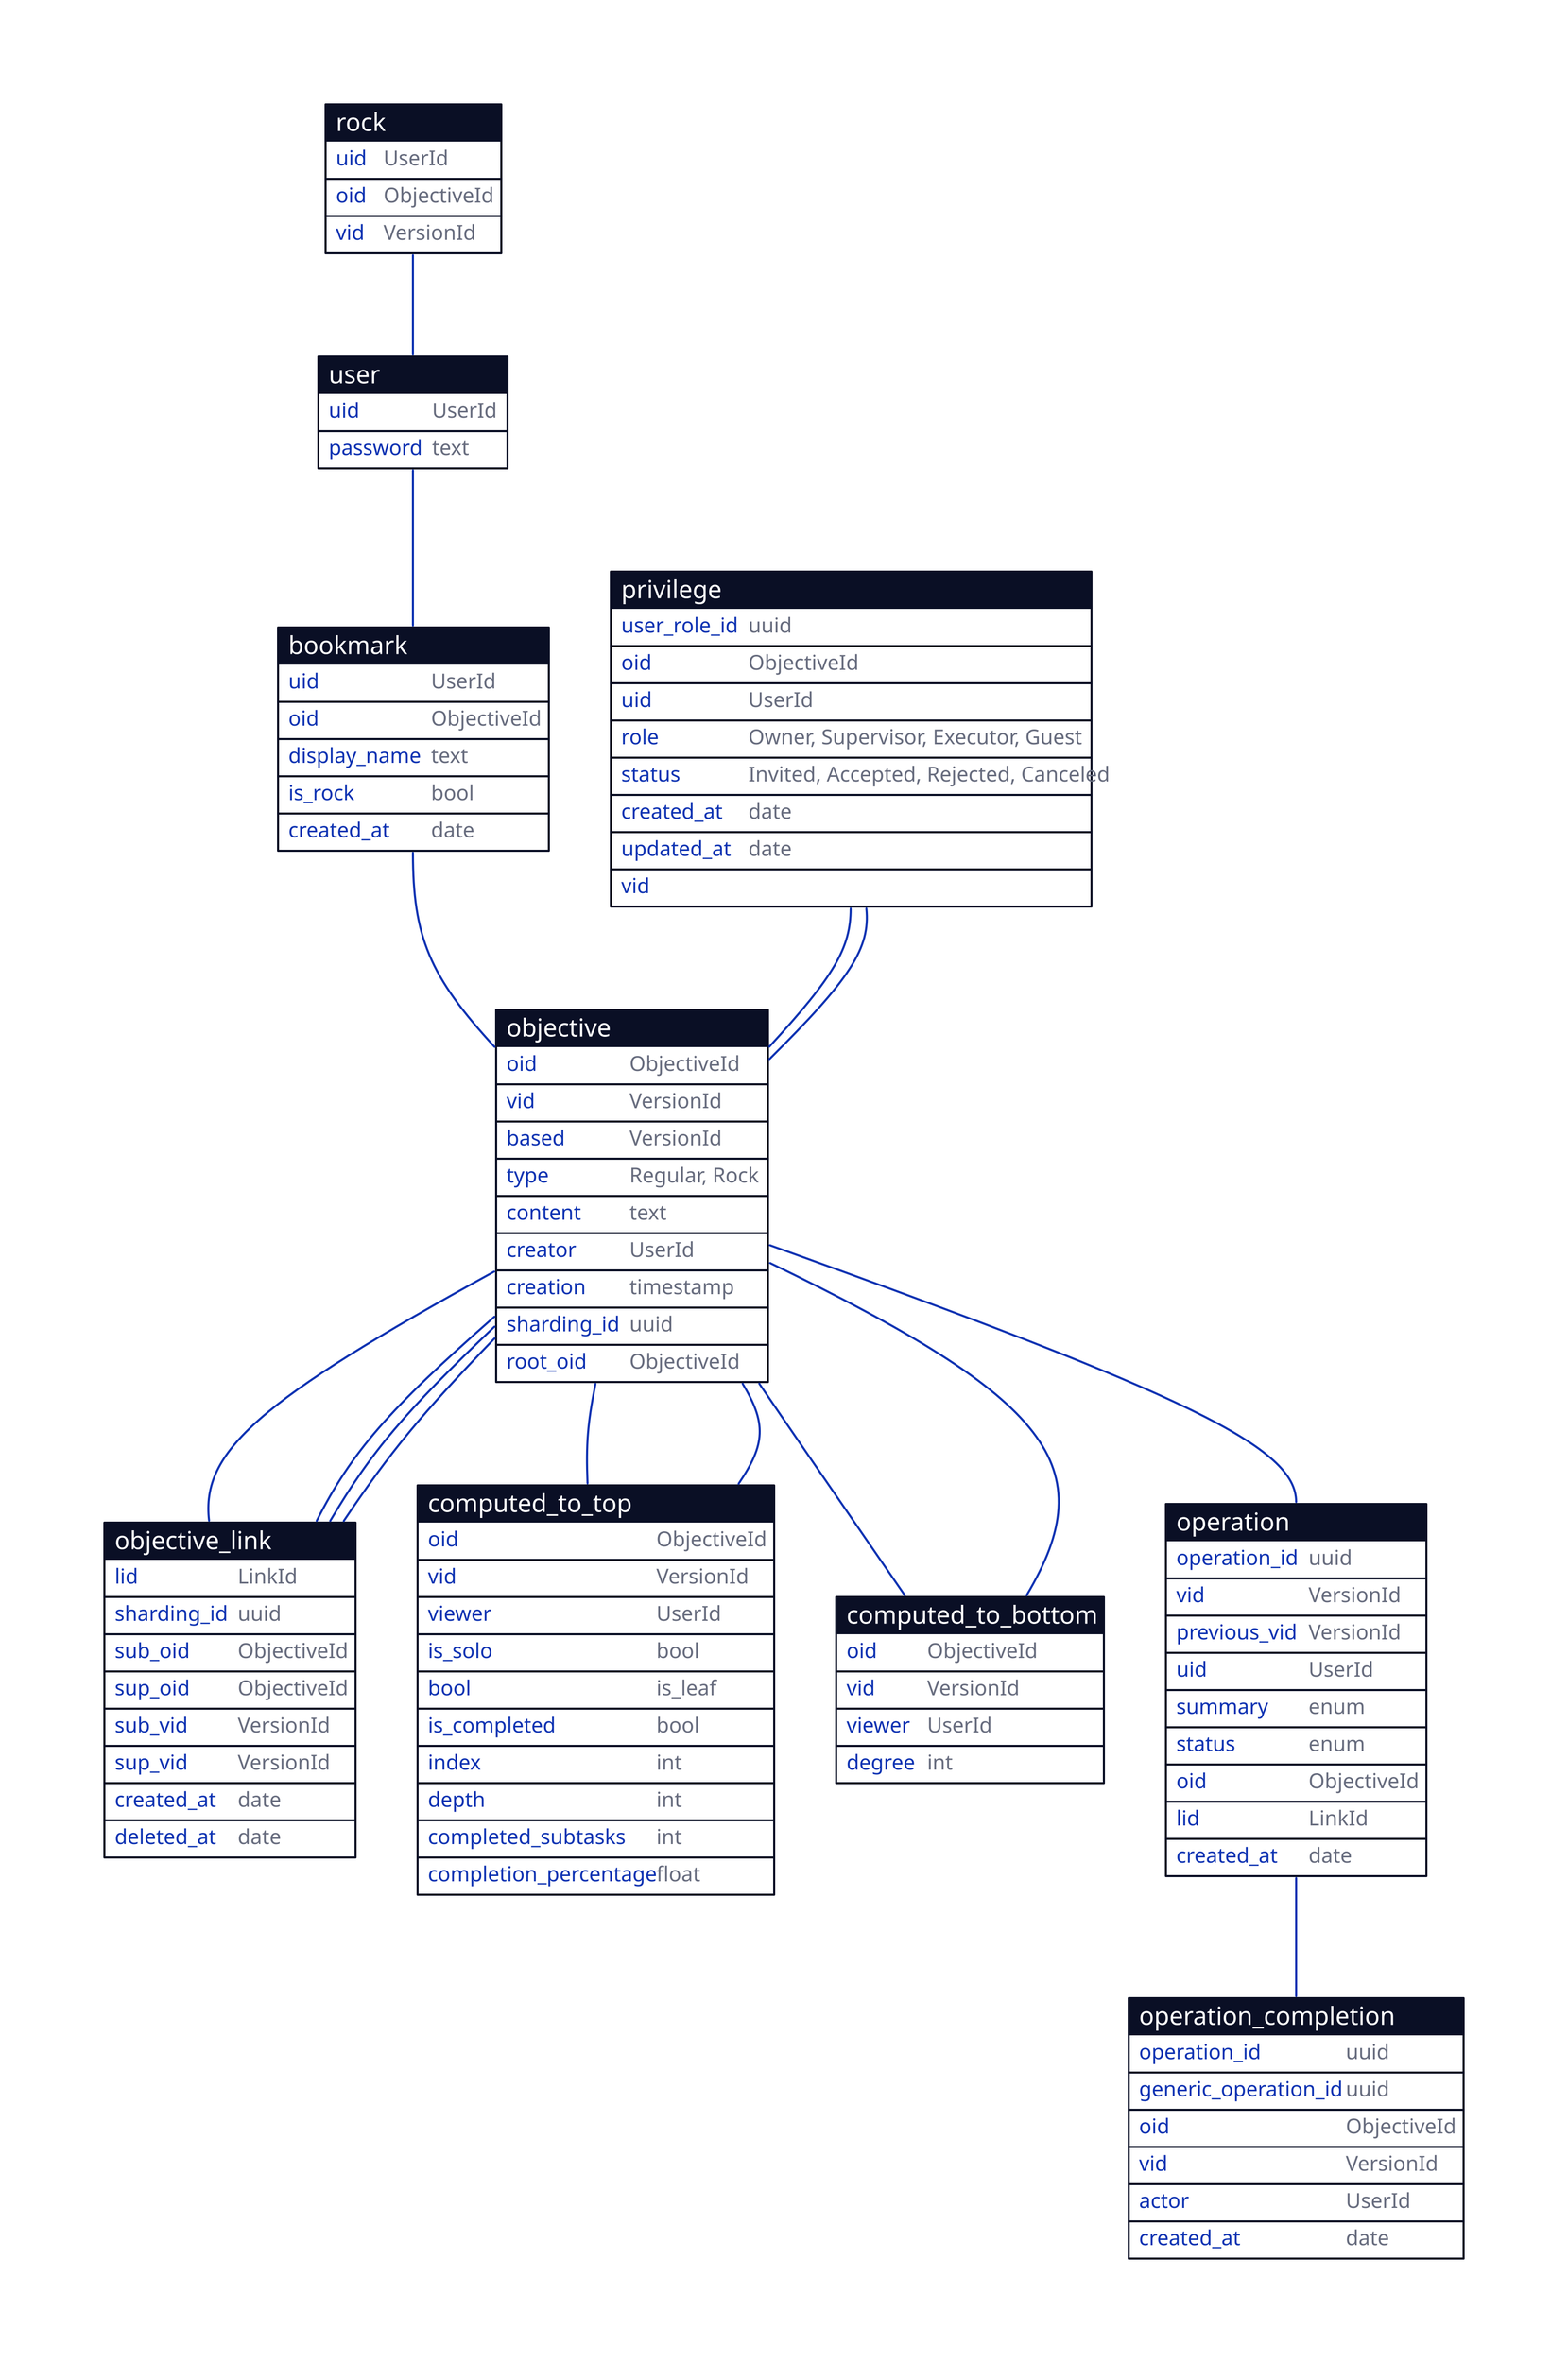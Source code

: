 user: {
  shape: sql_table

  uid: UserId
  password: text
}

user -- bookmark

bookmark: {
  shape: sql_table

  uid: UserId
  oid: ObjectiveId
  display_name: text
  is_rock: bool # rocks are hidden in the UI
  created_at: date
}

privilege: {
  shape: sql_table

  user_role_id: uuid
  oid: ObjectiveId
  uid: UserId
  role: "Owner, Supervisor, Executor, Guest"
  status: "Invited, Accepted, Rejected, Canceled"
  created_at: date
  updated_at: date
}

rock: {
  shape: sql_table

  uid: UserId
  oid: ObjectiveId
  vid: VersionId # anchor
}

objective: {
  shape: sql_table

  oid: ObjectiveId
  vid: VersionId
  based: VersionId
  type: "Regular, Rock"
  content: text
  creator: UserId
  creation: timestamp

  # "Inherit: super obj, randomize else" 
  sharding_id: uuid
  # "Needed: for sharding." 
  root_oid: ObjectiveId
}

# recalculate every link on a tree when new viewer come" ?
objective_link: {
  shape: sql_table

  lid: LinkId

  # "Inherit: super obj, randomize otherwise" 
  sharding_id: uuid

  sub_oid: ObjectiveId
  sup_oid: ObjectiveId
  sub_vid: VersionId
  sup_vid: VersionId

  created_at: date
  deleted_at: date
}

rock.uid -- user.uid

objective.oid -- objective_link.sup_oid
objective.oid -- objective_link.sub_oid
objective.vid -- objective_link.sup_vid
objective.vid -- objective_link.sub_vid

# a bookmark points to a root node of a work tree
bookmark -- objective

# Any task with custom privilege hand.can have owner/viewers/executors
privilege.oid -- objective.oid
privilege.vid -- objective.vid

computed_to_top: {
  shape: sql_table

  oid: ObjectiveId
  vid: VersionId
  viewer: UserId

  is_solo: bool
  bool: is_leaf
  # "for: leaf" 
  is_completed: bool

  # "inherited: from inviter on task creation." 
  index: int
  depth: int
  # "changes: for each user. divide with degree to find completion_percentage" 
  completed_subtasks: int
  # "changes: for each user. not the same with objective.is_completed" 
  completion_percentage: float
}

computed_to_bottom: {
  shape: sql_table

  oid: ObjectiveId
  vid: VersionId
  viewer: UserId

  degree: int
}

objective.oid -- computed_to_top.oid
objective.vid -- computed_to_top.vid

objective.oid -- computed_to_bottom.oid
objective.vid -- computed_to_bottom.vid

operation: {
  shape: sql_table

  operation_id: uuid
  vid: VersionId
  previous_vid: VersionId

  uid: UserId
  summary: enum
  status: enum

  oid: ObjectiveId
  lid: LinkId

  created_at: date
}

operation_completion: {
  shape: sql_table

  operation_id: uuid
  generic_operation_id: uuid
  oid: ObjectiveId
  vid: VersionId
  actor: UserId
  created_at: date
}

operation -- operation_completion

objective -- operation
